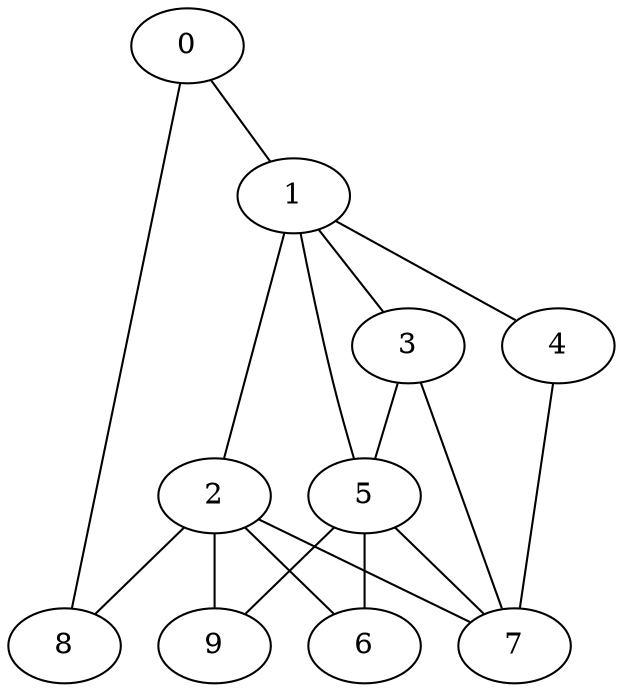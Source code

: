 
graph graphname {
    0 -- 1
0 -- 8
1 -- 2
1 -- 3
1 -- 4
1 -- 5
2 -- 8
2 -- 9
2 -- 6
2 -- 7
3 -- 7
3 -- 5
4 -- 7
5 -- 9
5 -- 6
5 -- 7

}
